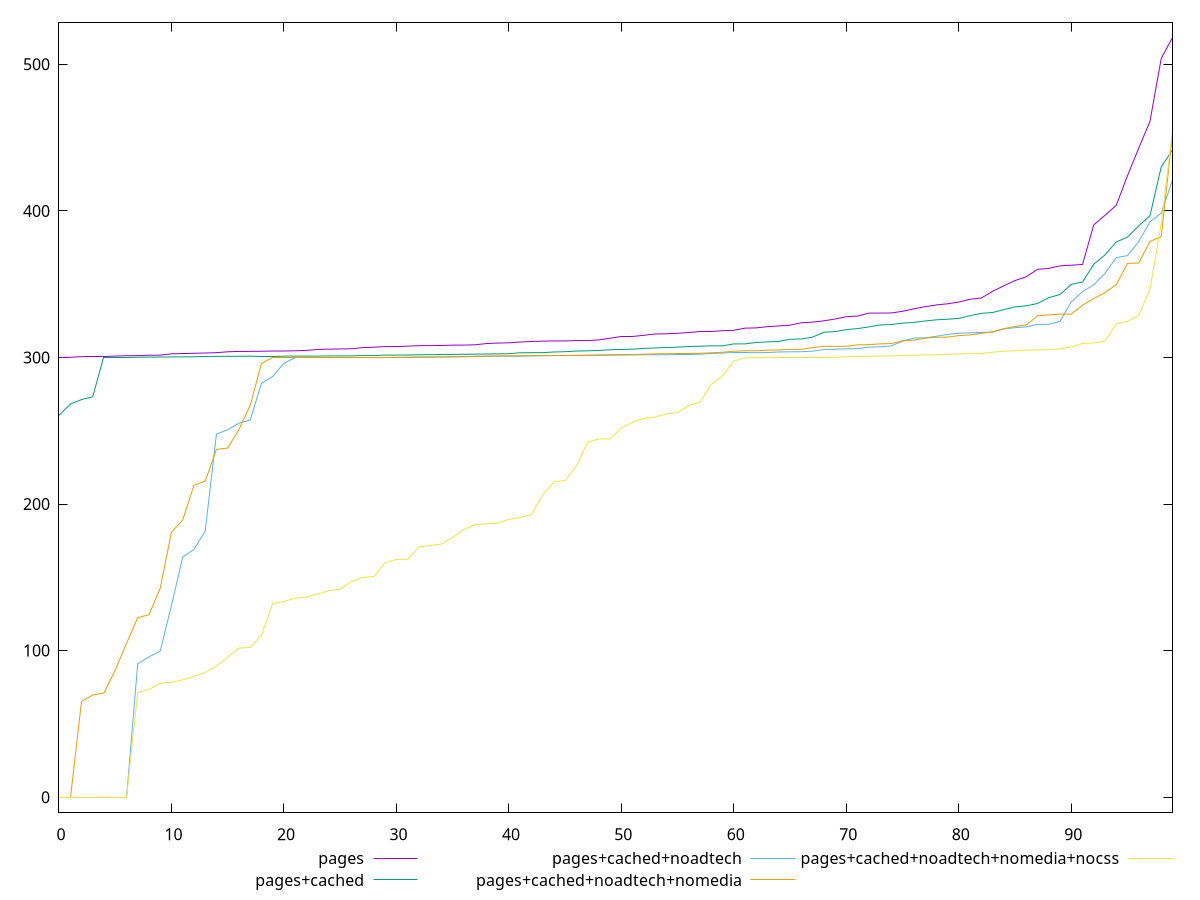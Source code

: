reset

$pages <<EOF
0 300
1 300.072
2 300.56
3 300.644
4 300.684
5 300.898
6 301.2
7 301.216
8 301.498
9 301.558
10 302.472
11 302.652
12 302.852
13 303.016
14 303.26
15 303.868
16 304.1
17 304.132
18 304.244
19 304.36
20 304.388
21 304.552
22 304.806
23 305.442
24 305.68
25 305.798
26 305.93
27 306.7130000004545
28 307.014
29 307.418
30 307.428
31 307.71
32 308.03000000000003
33 308.068
34 308.168
35 308.398
36 308.432
37 308.624
38 309.478
39 309.814
40 309.978
41 310.516
42 310.86199999999997
43 311.138
44 311.244
45 311.29
46 311.488
47 311.514
48 311.956
49 313.134
50 314.308
51 314.312
52 315.118
53 316.018
54 316.125
55 316.454
56 317.04
57 317.54
58 317.54200000000003
59 318.264
60 318.536
61 319.986
62 320.17199999999997
63 321.018
64 321.476
65 322.06
66 323.63599999999997
67 324.118
68 324.988
69 326.216
70 327.802
71 328.22999999999996
72 330.238
73 330.278
74 330.336
75 331.494
76 333.154
77 334.602
78 335.826
79 336.608
80 337.784
81 339.702
82 340.5439999997616
83 345.108
84 348.89
85 352.46
86 355.084
87 360.14799999999997
88 360.73
89 362.496
90 362.952
91 363.442
92 390.454
93 397.014
94 403.81
95 424.04999999981374
96 442.84
97 461.14
98 504.05000000000007
99 518.3
EOF

$pagesCached <<EOF
0 260.4780000001192
1 268.08799999952316
2 271.2830000007525
3 273.1619999995455
4 300
5 300
6 300
7 300.134
8 300.236
9 300.262
10 300.348
11 300.392
12 300.448
13 300.66
14 300.714999999851
15 300.792
16 300.798
17 300.874
18 300.886
19 300.886
20 300.894
21 300.904
22 300.908
23 300.942
24 301.02
25 301.052
26 301.088
27 301.262
28 301.284
29 301.606
30 301.622
31 301.652
32 301.836
33 301.874
34 302.034
35 302.09600000083447
36 302.15
37 302.242
38 302.35
39 302.432
40 302.556
41 303.186
42 303.258
43 303.274
44 303.724
45 303.916
46 304.36
47 304.518
48 304.798
49 305.224
50 305.47
51 305.63
52 306.182
53 306.47
54 306.776
55 307.042
56 307.472
57 307.69
58 307.914
59 307.916
60 309.248
61 309.258
62 310.222
63 310.608
64 310.964
65 312.382
66 312.596
67 313.908
68 317.196
69 317.602
70 318.984
71 319.704
72 320.83
73 322.17400000000004
74 322.472
75 323.388
76 323.90199999976903
77 324.894
78 325.652
79 326.08100000116974
80 326.648
81 328.488
82 330.116
83 330.658
84 332.586
85 334.5
86 335.218
87 336.85
88 340.794
89 342.95700000040233
90 349.83799999999997
91 351.408
92 363.578
93 369.97400000000005
94 378.806
95 382.08799999999997
96 389.74800000000005
97 396.726
98 430.078
99 441.53099999949336
EOF

$pagesCachedNoadtech <<EOF
0 0
1 0
2 0
3 0
4 0
5 0
6 0
7 90.96399999968708
8 95.74199999962002
9 99.70499999914318
10 130.85800000000745
11 163.83000000100583
12 169.01700000092387
13 181.59700000006706
14 247.7510000001639
15 250.7170000001788
16 255.1800000006333
17 257.3070000000298
18 282.30199999921024
19 287.02900000009686
20 296.0959999989718
21 300
22 300
23 300
24 300
25 300
26 300
27 300
28 300
29 300
30 300.08
31 300.126
32 300.262
33 300.304
34 300.362
35 300.454
36 300.646
37 300.768
38 300.774
39 300.854
40 300.866
41 300.89
42 301.098
43 301.124
44 301.124
45 301.444
46 301.444
47 301.496
48 301.516
49 301.586
50 301.596
51 301.712
52 301.796
53 301.826
54 301.868
55 301.99
56 302.018
57 302.224
58 302.706
59 303.0190000003204
60 303.148
61 303.15
62 303.254
63 303.342
64 303.748
65 303.84
66 303.894
67 304.276
68 305.42199999999997
69 305.568
70 305.882
71 305.976
72 307.032
73 307.276
74 307.924
75 311.094
76 313.18600000000004
77 313.392
78 314.434
79 315.73199999999997
80 316.532
81 316.81600000000003
82 317.056
83 317.278
84 319.394
85 320.346
86 320.86199999999997
87 322.58
88 322.582
89 324.594
90 337.9320000000298
91 344.852
92 349.5719999987632
93 357.37800000000004
94 368.09500000067055
95 369.486
96 379.15
97 392.504
98 398.464
99 421.1569999996573
EOF

$pagesCachedNoadtechNomedia <<EOF
0 0
1 0
2 65.25499999895692
3 69.69600000046194
4 71.08899999968708
5 86.63600000087172
6 104.81899999920279
7 122.48900000099093
8 124.46200000029057
9 142.464999999851
10 180.87100000027567
11 189.04900000058115
12 212.84400000050664
13 215.60600000061095
14 237.28899999987334
15 238.1939999992028
16 250.84700000006706
17 267.288999998942
18 295.8649999992922
19 300
20 300
21 300
22 300
23 300
24 300
25 300
26 300
27 300
28 300
29 300
30 300
31 300.076
32 300.184
33 300.238
34 300.294
35 300.424
36 300.434
37 300.706
38 300.92
39 301.026
40 301.074
41 301.114
42 301.118
43 301.206
44 301.22
45 301.234
46 301.472
47 301.488
48 301.682
49 301.888
50 301.988
51 302
52 302.214
53 302.49
54 302.582
55 302.67
56 302.676
57 302.824
58 303.22
59 303.508
60 304.26899999938905
61 304.548
62 304.55
63 304.9760000007227
64 305.114
65 305.508
66 305.524
67 306.668
68 307.554
69 307.59
70 307.632
71 308.572
72 308.78
73 309.254
74 309.48799999999994
75 311.388
76 311.848
77 313.116
78 313.774
79 313.85
80 314.888
81 315.3640000000596
82 316.428
83 317.504
84 319.638
85 321.2
86 322.152
87 328.394
88 329.048
89 329.58
90 329.598
91 335.70700000040233
92 340.09000000000003
93 344.348
94 349.6690000006929
95 364.164
96 364.422
97 379.13299999944866
98 382.452
99 452.46
EOF

$pagesCachedNoadtechNomediaNocss <<EOF
0 0
1 0
2 0
3 0
4 0
5 0
6 0
7 71.33399999979883
8 73.53999999910593
9 77.69400000013411
10 78.34600000083447
11 79.9769999999553
12 82.4109999993816
13 85.15299999993294
14 89.4760000007227
15 95.29800000041723
16 101.72999999951571
17 102.11899999901652
18 110.56099999975413
19 132.04899999964982
20 133.4320000000298
21 135.78000000026077
22 136.45900000073016
23 138.68599999975413
24 140.82900000084192
25 141.9769999999553
26 147.13299999944866
27 149.84800000023097
28 150.49000000022352
29 160.06000000052154
30 162.20199999958277
31 162.3400000007823
32 170.75600000005215
33 171.7519999993965
34 172.66899999976158
35 177.21099999919534
36 182.59300000034273
37 185.97599999979138
38 186.4909999994561
39 186.93400000035763
40 189.55099999997765
41 190.63499999977648
42 192.83499999996275
43 206.05100000090897
44 215.15699999965727
45 216.02900000009686
46 225.93699999991804
47 242.15400000102818
48 244.35999999940395
49 244.42100000102073
50 251.9660000000149
51 255.86799999978393
52 258.4459999995306
53 259.3159999996424
54 261.5310000004247
55 262.3739999998361
56 267.2830000007525
57 269.57200000062585
58 281.7839999999851
59 287.4929999988526
60 297.60600000061095
61 299.6150000002235
62 300
63 300
64 300
65 300
66 300
67 300
68 300
69 300.118
70 300.494
71 300.798
72 300.802
73 300.902
74 301.068
75 301.196
76 301.598
77 301.73199999999997
78 301.822
79 302.198
80 302.34599999990314
81 302.658
82 302.68
83 303.6
84 304.204
85 304.55400000000003
86 305.004
87 305.21
88 305.33
89 305.858
90 307.082
91 309.552
92 309.878
93 311.174
94 322.878
95 324.634
96 328.808
97 346.76800000000003
98 391.2839999999851
99 454.9300000006333
EOF

set key outside below
set xrange [0:99]
set yrange [-10.366:528.6659999999999]
set trange [-10.366:528.6659999999999]
set terminal svg size 640, 580 enhanced background rgb 'white'
set output "report_00015_2021-02-09T16-11-33.973Z/uses-rel-preconnect/comparison/sorted/all_raw.svg"

plot $pages title "pages" with line, \
     $pagesCached title "pages+cached" with line, \
     $pagesCachedNoadtech title "pages+cached+noadtech" with line, \
     $pagesCachedNoadtechNomedia title "pages+cached+noadtech+nomedia" with line, \
     $pagesCachedNoadtechNomediaNocss title "pages+cached+noadtech+nomedia+nocss" with line

reset
